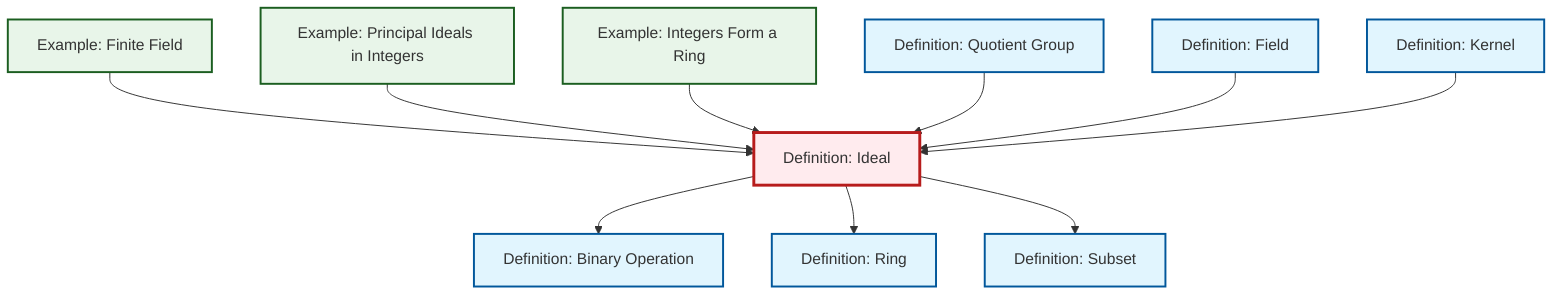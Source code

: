 graph TD
    classDef definition fill:#e1f5fe,stroke:#01579b,stroke-width:2px
    classDef theorem fill:#f3e5f5,stroke:#4a148c,stroke-width:2px
    classDef axiom fill:#fff3e0,stroke:#e65100,stroke-width:2px
    classDef example fill:#e8f5e9,stroke:#1b5e20,stroke-width:2px
    classDef current fill:#ffebee,stroke:#b71c1c,stroke-width:3px
    ex-integers-ring["Example: Integers Form a Ring"]:::example
    def-field["Definition: Field"]:::definition
    ex-principal-ideal["Example: Principal Ideals in Integers"]:::example
    def-ring["Definition: Ring"]:::definition
    ex-finite-field["Example: Finite Field"]:::example
    def-binary-operation["Definition: Binary Operation"]:::definition
    def-kernel["Definition: Kernel"]:::definition
    def-quotient-group["Definition: Quotient Group"]:::definition
    def-ideal["Definition: Ideal"]:::definition
    def-subset["Definition: Subset"]:::definition
    ex-finite-field --> def-ideal
    ex-principal-ideal --> def-ideal
    def-ideal --> def-binary-operation
    ex-integers-ring --> def-ideal
    def-ideal --> def-ring
    def-ideal --> def-subset
    def-quotient-group --> def-ideal
    def-field --> def-ideal
    def-kernel --> def-ideal
    class def-ideal current